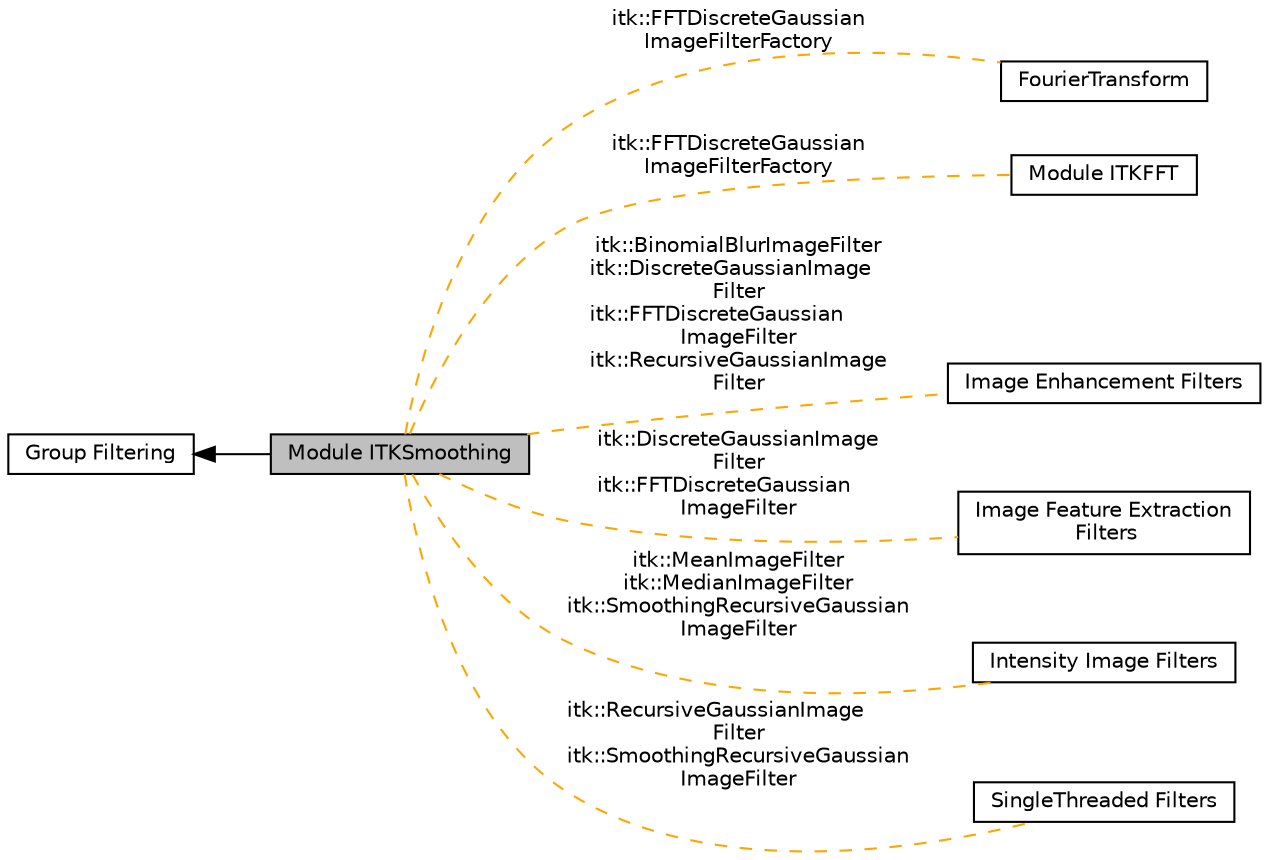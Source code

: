 digraph "Module ITKSmoothing"
{
  edge [fontname="Helvetica",fontsize="10",labelfontname="Helvetica",labelfontsize="10"];
  node [fontname="Helvetica",fontsize="10",shape=box];
  rankdir=LR;
  Node5 [label="FourierTransform",height=0.2,width=0.4,color="black", fillcolor="white", style="filled",URL="$group__FourierTransform.html",tooltip=" "];
  Node2 [label="Group Filtering",height=0.2,width=0.4,color="black", fillcolor="white", style="filled",URL="$group__Group-Filtering.html",tooltip=" "];
  Node6 [label="Module ITKFFT",height=0.2,width=0.4,color="black", fillcolor="white", style="filled",URL="$group__ITKFFT.html",tooltip=" "];
  Node1 [label="Module ITKSmoothing",height=0.2,width=0.4,color="black", fillcolor="grey75", style="filled", fontcolor="black",tooltip=" "];
  Node3 [label="Image Enhancement Filters",height=0.2,width=0.4,color="black", fillcolor="white", style="filled",URL="$group__ImageEnhancement.html",tooltip=" "];
  Node4 [label="Image Feature Extraction\l Filters",height=0.2,width=0.4,color="black", fillcolor="white", style="filled",URL="$group__ImageFeatureExtraction.html",tooltip=" "];
  Node7 [label="Intensity Image Filters",height=0.2,width=0.4,color="black", fillcolor="white", style="filled",URL="$group__IntensityImageFilters.html",tooltip=" "];
  Node8 [label="SingleThreaded Filters",height=0.2,width=0.4,color="black", fillcolor="white", style="filled",URL="$group__SingleThreaded.html",tooltip=" "];
  Node2->Node1 [shape=plaintext, dir="back", style="solid"];
  Node1->Node3 [shape=plaintext, label="itk::BinomialBlurImageFilter\nitk::DiscreteGaussianImage\lFilter\nitk::FFTDiscreteGaussian\lImageFilter\nitk::RecursiveGaussianImage\lFilter", color="orange", dir="none", style="dashed"];
  Node1->Node4 [shape=plaintext, label="itk::DiscreteGaussianImage\lFilter\nitk::FFTDiscreteGaussian\lImageFilter", color="orange", dir="none", style="dashed"];
  Node1->Node5 [shape=plaintext, label="itk::FFTDiscreteGaussian\lImageFilterFactory", color="orange", dir="none", style="dashed"];
  Node1->Node6 [shape=plaintext, label="itk::FFTDiscreteGaussian\lImageFilterFactory", color="orange", dir="none", style="dashed"];
  Node1->Node7 [shape=plaintext, label="itk::MeanImageFilter\nitk::MedianImageFilter\nitk::SmoothingRecursiveGaussian\lImageFilter", color="orange", dir="none", style="dashed"];
  Node1->Node8 [shape=plaintext, label="itk::RecursiveGaussianImage\lFilter\nitk::SmoothingRecursiveGaussian\lImageFilter", color="orange", dir="none", style="dashed"];
}
